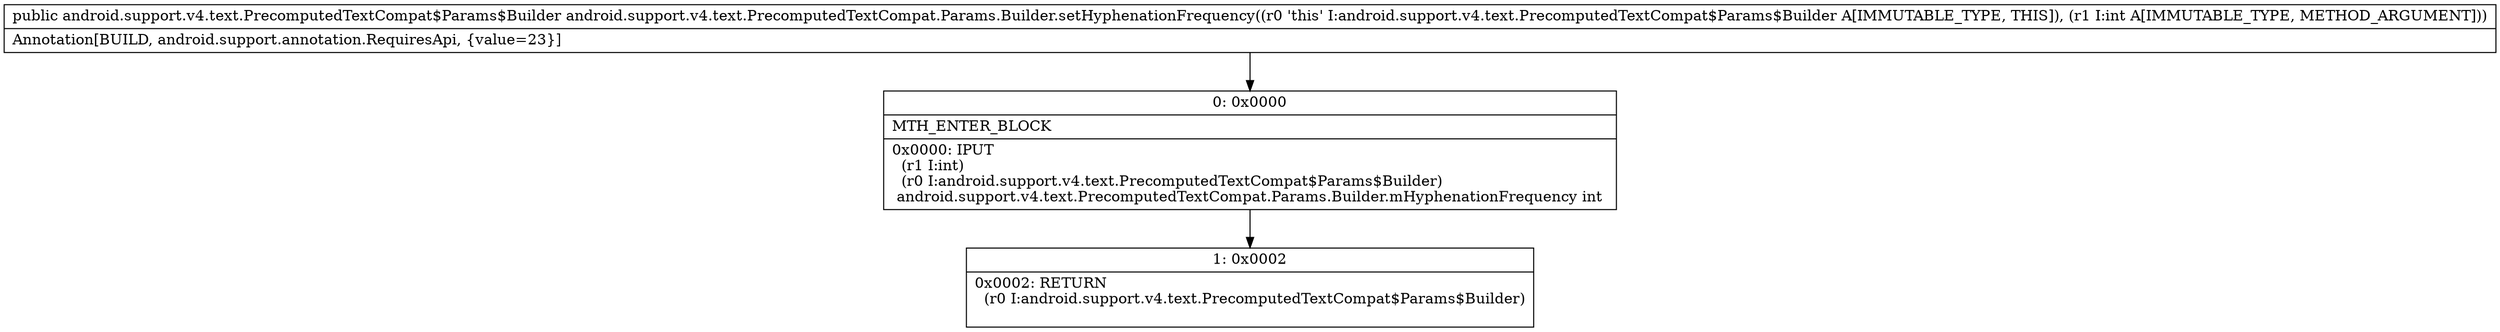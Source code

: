 digraph "CFG forandroid.support.v4.text.PrecomputedTextCompat.Params.Builder.setHyphenationFrequency(I)Landroid\/support\/v4\/text\/PrecomputedTextCompat$Params$Builder;" {
Node_0 [shape=record,label="{0\:\ 0x0000|MTH_ENTER_BLOCK\l|0x0000: IPUT  \l  (r1 I:int)\l  (r0 I:android.support.v4.text.PrecomputedTextCompat$Params$Builder)\l android.support.v4.text.PrecomputedTextCompat.Params.Builder.mHyphenationFrequency int \l}"];
Node_1 [shape=record,label="{1\:\ 0x0002|0x0002: RETURN  \l  (r0 I:android.support.v4.text.PrecomputedTextCompat$Params$Builder)\l \l}"];
MethodNode[shape=record,label="{public android.support.v4.text.PrecomputedTextCompat$Params$Builder android.support.v4.text.PrecomputedTextCompat.Params.Builder.setHyphenationFrequency((r0 'this' I:android.support.v4.text.PrecomputedTextCompat$Params$Builder A[IMMUTABLE_TYPE, THIS]), (r1 I:int A[IMMUTABLE_TYPE, METHOD_ARGUMENT]))  | Annotation[BUILD, android.support.annotation.RequiresApi, \{value=23\}]\l}"];
MethodNode -> Node_0;
Node_0 -> Node_1;
}

